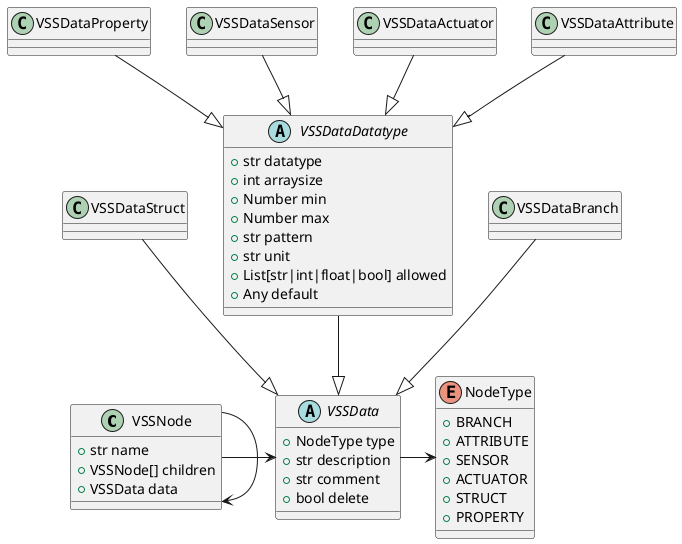 @startuml

class VSSNode {
    + str name
    + VSSNode[] children
    + VSSData data
}

enum NodeType {
    + BRANCH
    + ATTRIBUTE
    + SENSOR
    + ACTUATOR
    + STRUCT
    + PROPERTY
}

abstract class VSSData {
    + NodeType type 
    + str description
    + str comment
    + bool delete
}

class VSSDataStruct {
}

abstract class VSSDataDatatype {
    + str datatype
    + int arraysize
    + Number min
    + Number max
    + str pattern
    + str unit
    + List[str|int|float|bool] allowed
    + Any default
}

class VSSDataProperty {
}
class VSSDataSensor {
}
class VSSDataActuator {
}
class VSSDataAttribute {
}

VSSNode -> VSSNode 
VSSNode -> VSSData
VSSData -> NodeType 
VSSDataBranch --|> VSSData
VSSDataStruct --|> VSSData
VSSDataDatatype --|> VSSData
VSSDataProperty --|> VSSDataDatatype 
VSSDataSensor --|> VSSDataDatatype 
VSSDataActuator --|> VSSDataDatatype 
VSSDataAttribute --|> VSSDataDatatype 

@enduml
